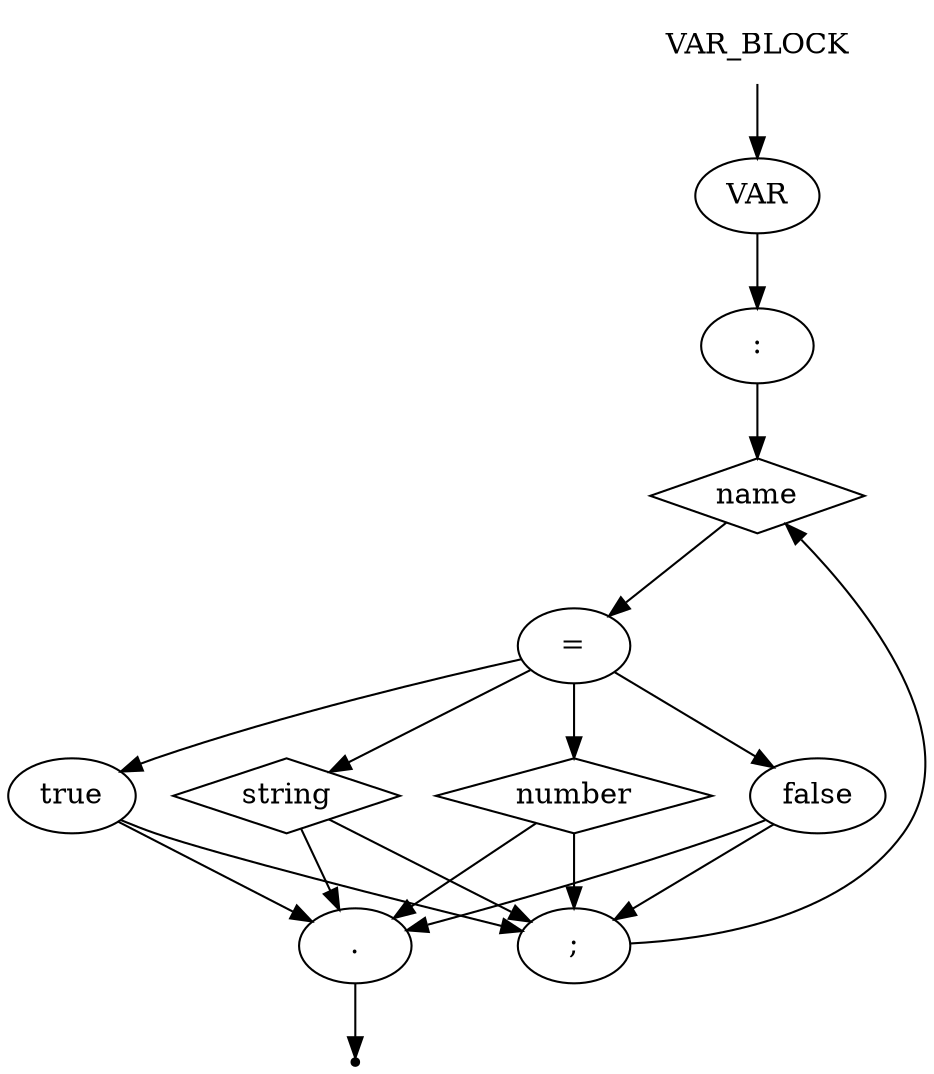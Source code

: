 digraph VAR_BLOCK {
    start [label=VAR_BLOCK shape=plaintext]
    A [label=VAR shape=oval]
    B [label=":" shape=oval]
    C [label=name shape=diamond]
    D [label="=" shape=oval]
    E [label=number shape=diamond]
    F [label=string shape=diamond]
    G [label=";" shape=oval]
    H [label="." shape=oval]
    I [label="false" shape=oval]
    J [label="true" shape=oval]
    end [label="" shape=point]
    start -> A
    A -> B
    B -> C
    C -> D
    D -> E
    D -> F
    D -> I
    D -> J
    E -> G
    E -> H
    F -> G
    F -> H
    G -> C
    H -> end
    I -> G
    I -> H
    J -> G
    J -> H
}
